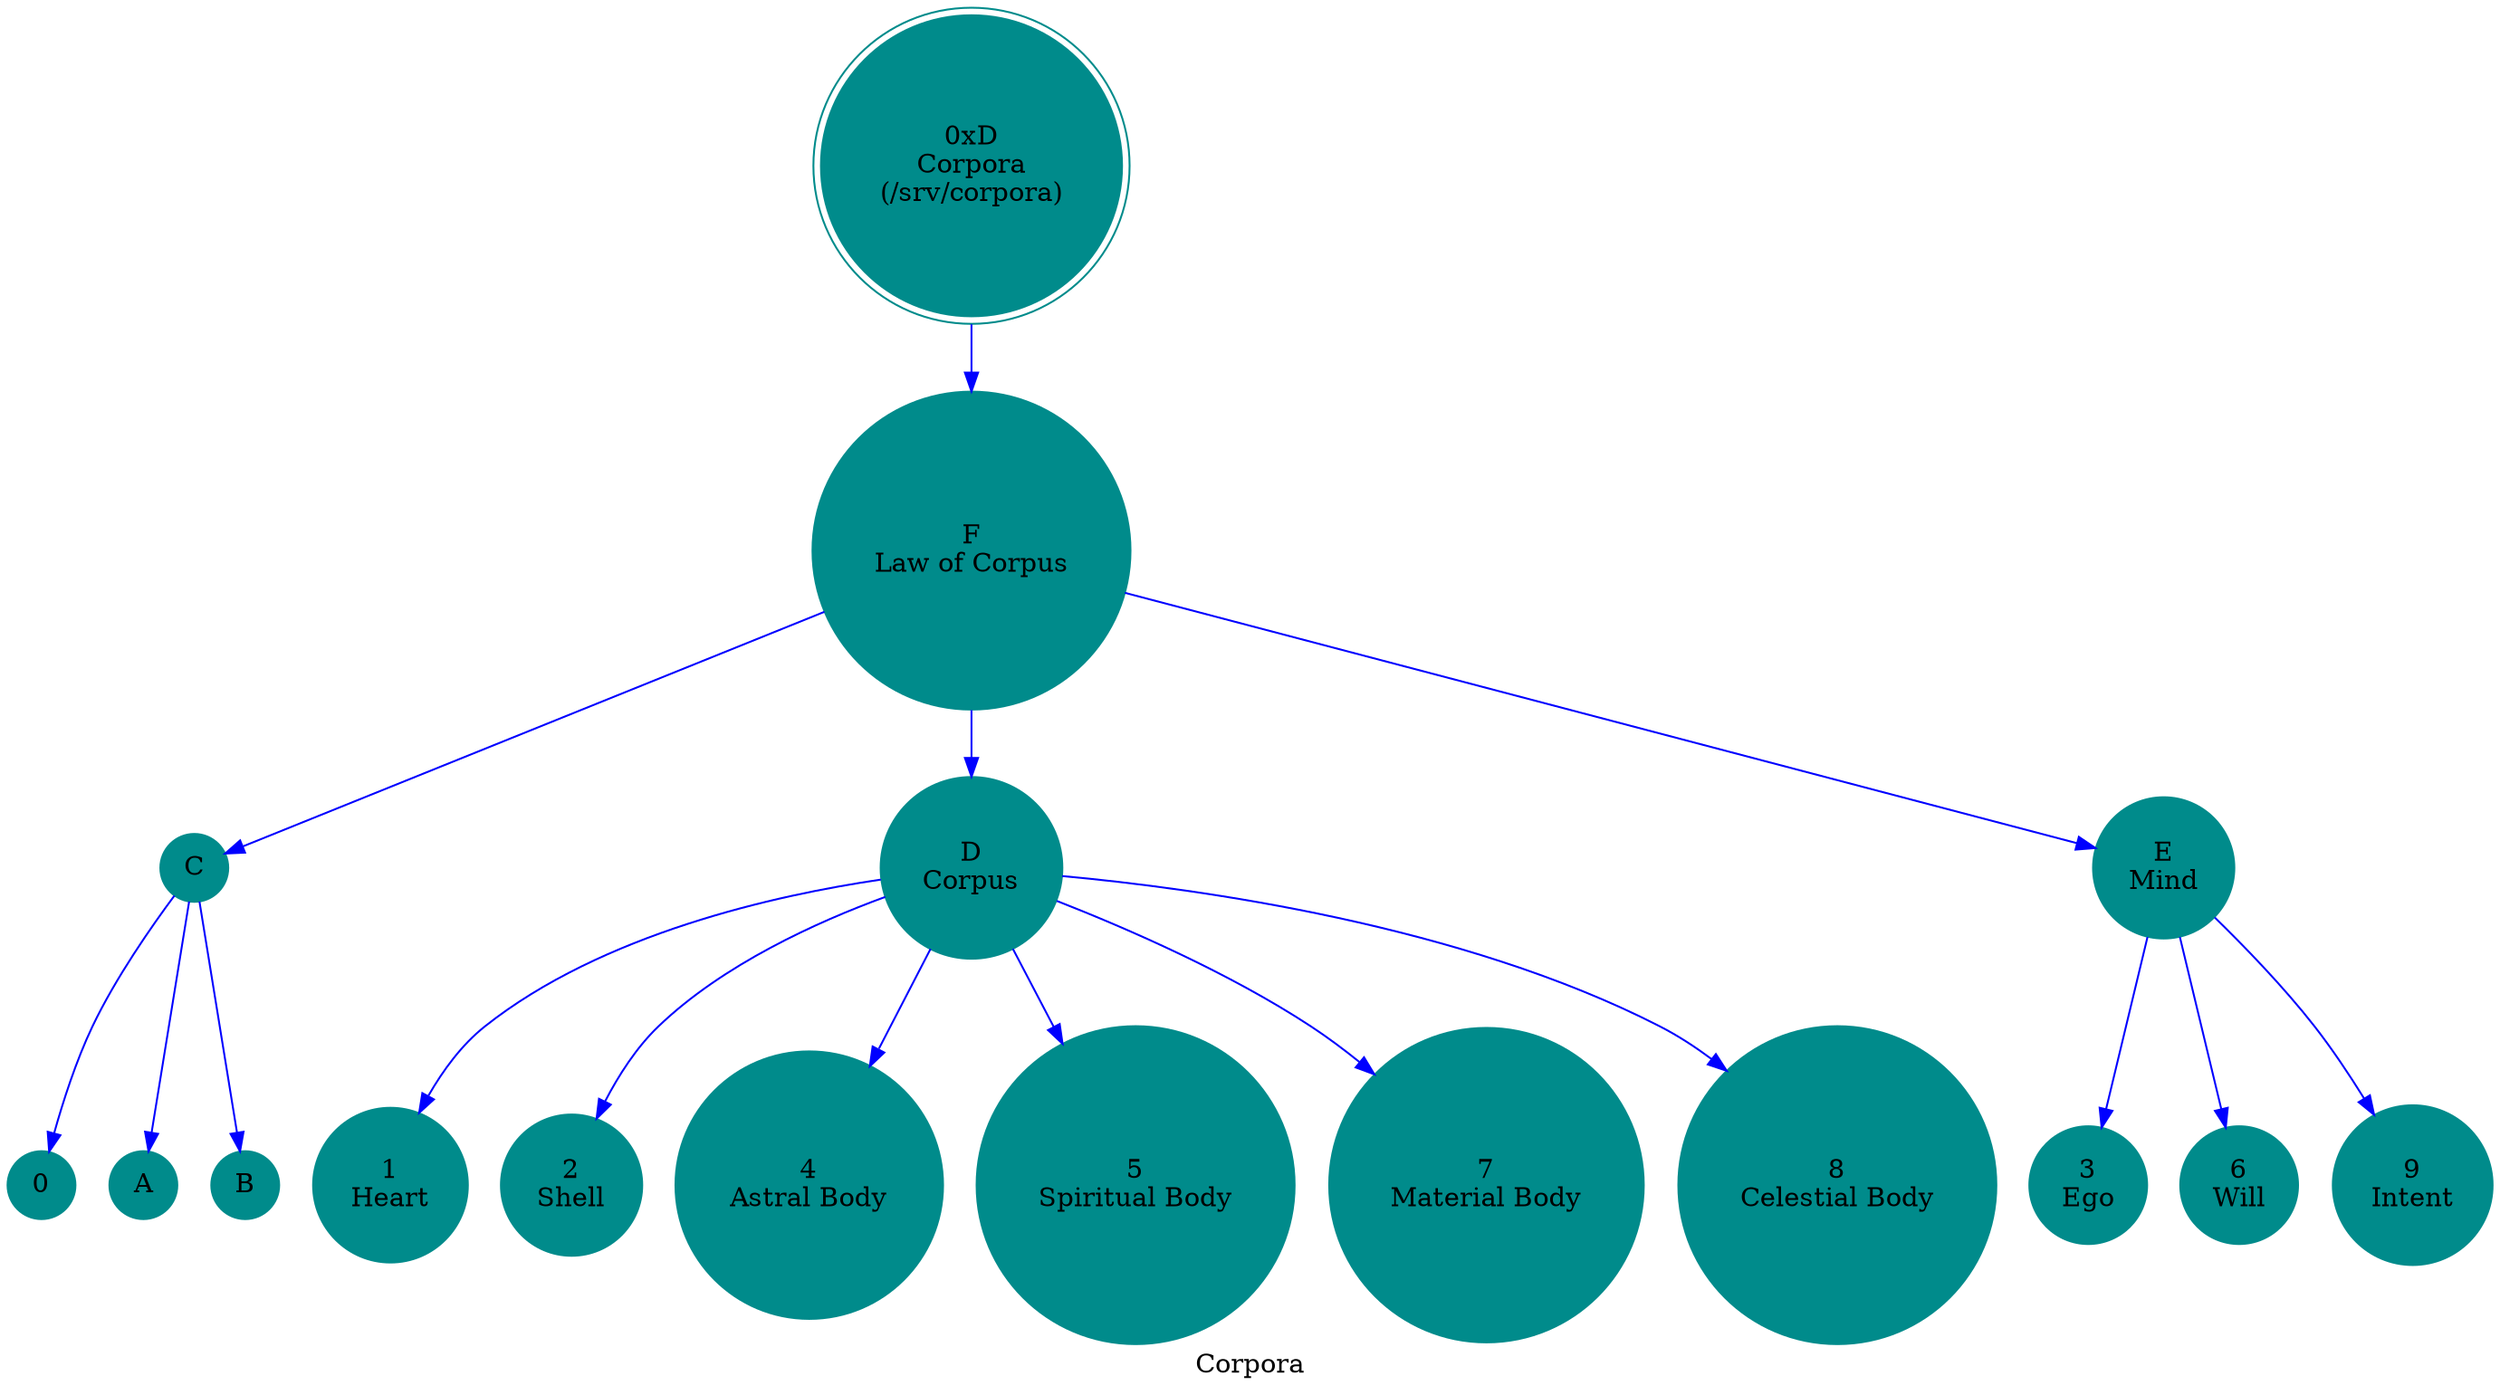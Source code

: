 digraph G {
    label = "Corpora";
    style = filled;
    color = red;
    comment = "";
    node [shape = circle; style = filled; color = darkcyan;];
    
    spark_d_mythos_t [label = "0xD\nCorpora\n(/srv/corpora)";shape = doublecircle;];
    
    spark_0_corpora_t [label = "0\n";];
    spark_1_corpora_t [label = "1\nHeart";];
    spark_2_corpora_t [label = "2\nShell";];
    spark_3_corpora_t [label = "3\nEgo";];
    spark_4_corpora_t [label = "4\nAstral Body";];
    spark_5_corpora_t [label = "5\nSpiritual Body";];
    spark_6_corpora_t [label = "6\nWill";];
    spark_7_corpora_t [label = "7\nMaterial Body";];
    spark_8_corpora_t [label = "8\nCelestial Body";];
    spark_9_corpora_t [label = "9\nIntent";];
    spark_a_corpora_t [label = "A\n";];
    spark_b_corpora_t [label = "B\n";];
    spark_c_corpora_t [label = "C\n";];
    spark_d_corpora_t [label = "D\nCorpus";];
    spark_e_corpora_t [label = "E\nMind";];
    spark_f_corpora_t [label = "F\nLaw of Corpus";];
    
    // Corpora System
    spark_d_mythos_t -> {spark_f_corpora_t} [label = ""; color = blue;];
    spark_f_corpora_t -> {spark_e_corpora_t spark_d_corpora_t spark_c_corpora_t} [label = ""; color = blue;];
    spark_c_corpora_t -> {spark_a_corpora_t spark_0_corpora_t spark_b_corpora_t} [label = ""; color = blue;];
    spark_d_corpora_t -> {spark_1_corpora_t spark_2_corpora_t spark_4_corpora_t spark_5_corpora_t spark_7_corpora_t spark_8_corpora_t} [label = ""; color = blue;];
    spark_e_corpora_t -> {spark_3_corpora_t spark_6_corpora_t spark_9_corpora_t} [label = ""; color = blue;];
}